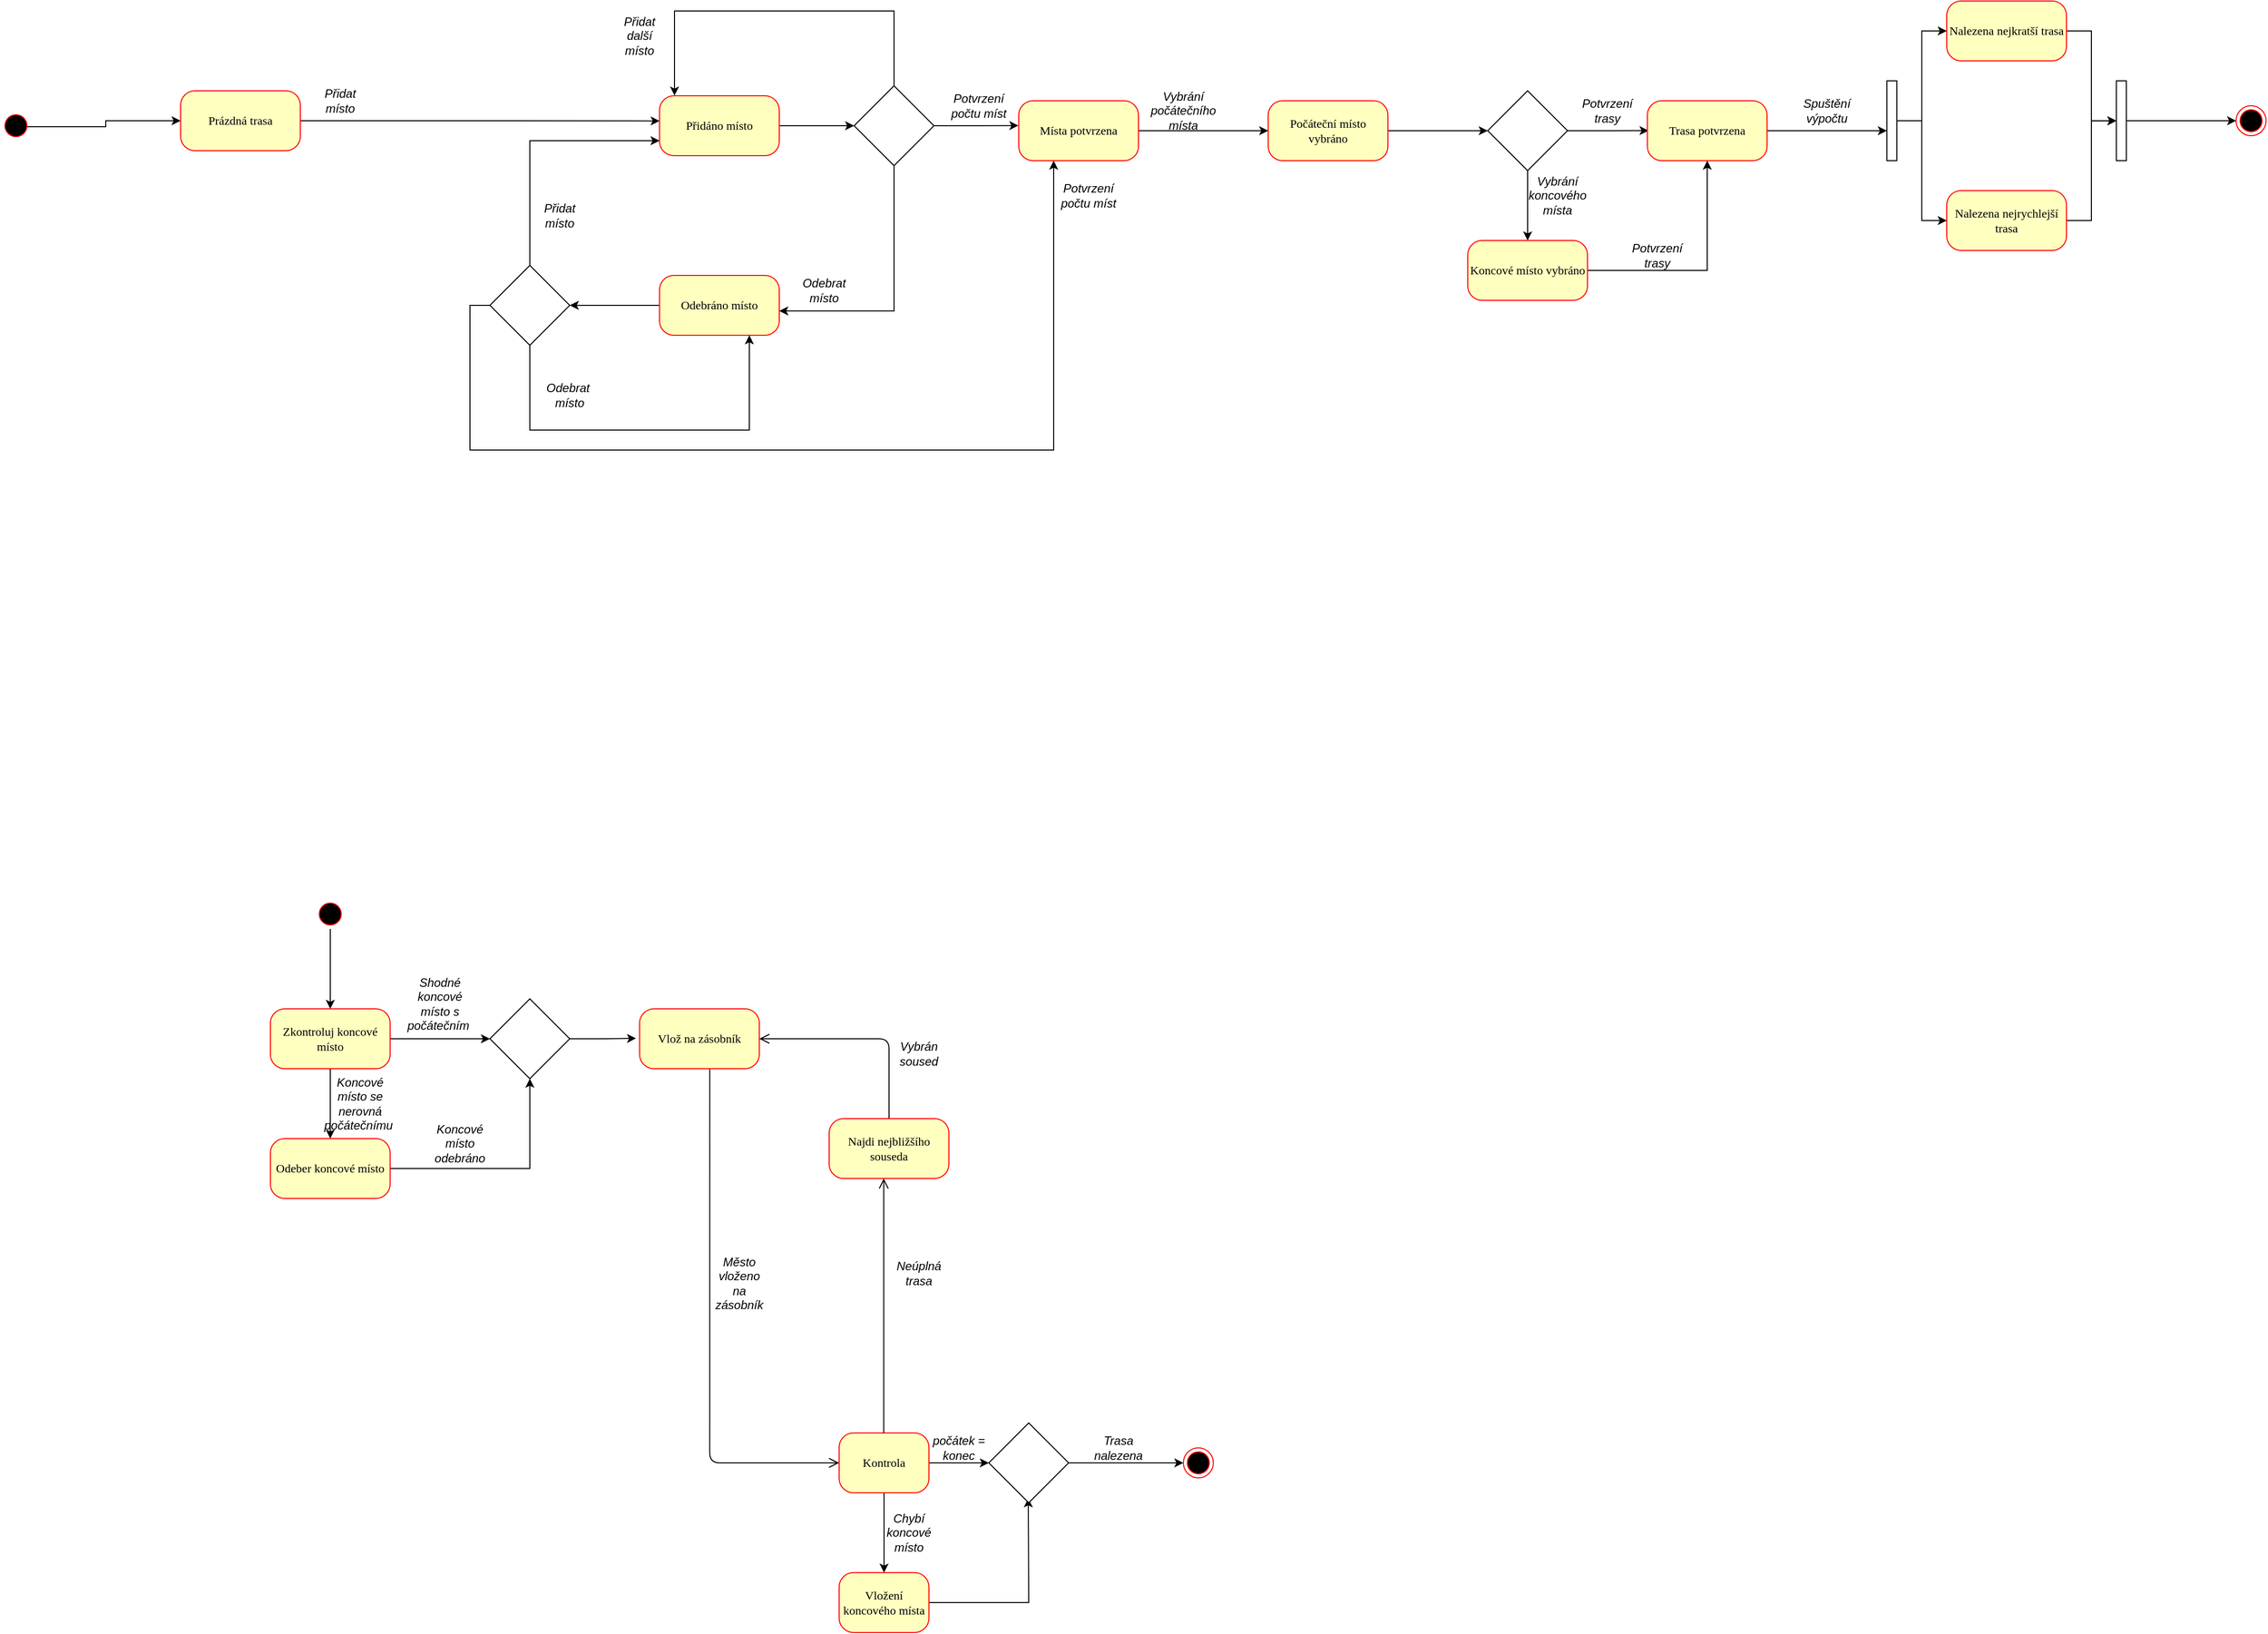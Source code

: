 <mxfile version="20.5.3" type="github">
  <diagram name="Page-1" id="58cdce13-f638-feb5-8d6f-7d28b1aa9fa0">
    <mxGraphModel dx="2302" dy="794" grid="1" gridSize="10" guides="1" tooltips="1" connect="1" arrows="1" fold="1" page="1" pageScale="1" pageWidth="1100" pageHeight="850" background="none" math="0" shadow="0">
      <root>
        <mxCell id="0" />
        <mxCell id="1" parent="0" />
        <mxCell id="BiViNPcqUaIFcpwJiyQU-46" style="edgeStyle=orthogonalEdgeStyle;rounded=0;orthogonalLoop=1;jettySize=auto;html=1;entryX=0;entryY=0.5;entryDx=0;entryDy=0;strokeColor=#000000;exitX=0.533;exitY=0.157;exitDx=0;exitDy=0;exitPerimeter=0;" parent="1" source="382b91b5511bd0f7-1" target="BiViNPcqUaIFcpwJiyQU-37" edge="1">
          <mxGeometry relative="1" as="geometry" />
        </mxCell>
        <mxCell id="382b91b5511bd0f7-1" value="" style="ellipse;html=1;shape=startState;fillColor=#000000;strokeColor=#ff0000;rounded=1;shadow=0;comic=0;labelBackgroundColor=none;fontFamily=Verdana;fontSize=12;fontColor=#000000;align=center;direction=south;" parent="1" vertex="1">
          <mxGeometry x="30" y="260" width="30" height="30" as="geometry" />
        </mxCell>
        <mxCell id="W7RUWRkz4a25AT46Alot-99" style="edgeStyle=orthogonalEdgeStyle;rounded=0;orthogonalLoop=1;jettySize=auto;html=1;entryX=0.001;entryY=0.42;entryDx=0;entryDy=0;entryPerimeter=0;" edge="1" parent="1" source="BiViNPcqUaIFcpwJiyQU-37" target="BiViNPcqUaIFcpwJiyQU-40">
          <mxGeometry relative="1" as="geometry">
            <mxPoint x="520" y="275.0" as="targetPoint" />
            <Array as="points" />
          </mxGeometry>
        </mxCell>
        <mxCell id="BiViNPcqUaIFcpwJiyQU-37" value="Prázdná trasa" style="rounded=1;whiteSpace=wrap;html=1;arcSize=24;fillColor=#ffffc0;strokeColor=#ff0000;shadow=0;comic=0;labelBackgroundColor=none;fontFamily=Verdana;fontSize=12;fontColor=#000000;align=center;" parent="1" vertex="1">
          <mxGeometry x="210" y="240" width="120" height="60" as="geometry" />
        </mxCell>
        <mxCell id="W7RUWRkz4a25AT46Alot-118" style="edgeStyle=orthogonalEdgeStyle;rounded=0;orthogonalLoop=1;jettySize=auto;html=1;entryX=0;entryY=0.5;entryDx=0;entryDy=0;" edge="1" parent="1" source="BiViNPcqUaIFcpwJiyQU-40" target="W7RUWRkz4a25AT46Alot-117">
          <mxGeometry relative="1" as="geometry" />
        </mxCell>
        <mxCell id="BiViNPcqUaIFcpwJiyQU-40" value="Přidáno místo" style="rounded=1;whiteSpace=wrap;html=1;arcSize=24;fillColor=#ffffc0;strokeColor=#ff0000;shadow=0;comic=0;labelBackgroundColor=none;fontFamily=Verdana;fontSize=12;fontColor=#000000;align=center;" parent="1" vertex="1">
          <mxGeometry x="690" y="245" width="120" height="60" as="geometry" />
        </mxCell>
        <mxCell id="W7RUWRkz4a25AT46Alot-1" style="edgeStyle=orthogonalEdgeStyle;rounded=0;orthogonalLoop=1;jettySize=auto;html=1;entryX=0.5;entryY=0;entryDx=0;entryDy=0;strokeColor=#000000;" edge="1" parent="1" source="W7RUWRkz4a25AT46Alot-2" target="W7RUWRkz4a25AT46Alot-24">
          <mxGeometry relative="1" as="geometry" />
        </mxCell>
        <mxCell id="W7RUWRkz4a25AT46Alot-2" value="" style="ellipse;html=1;shape=startState;fillColor=#000000;strokeColor=#ff0000;rounded=1;shadow=0;comic=0;labelBackgroundColor=none;fontFamily=Verdana;fontSize=12;fontColor=#000000;align=center;direction=south;" vertex="1" parent="1">
          <mxGeometry x="345" y="1050" width="30" height="30" as="geometry" />
        </mxCell>
        <mxCell id="W7RUWRkz4a25AT46Alot-3" value="" style="edgeStyle=orthogonalEdgeStyle;rounded=0;orthogonalLoop=1;jettySize=auto;html=1;entryX=0.494;entryY=0.944;entryDx=0;entryDy=0;exitX=1;exitY=0.5;exitDx=0;exitDy=0;entryPerimeter=0;" edge="1" parent="1" source="W7RUWRkz4a25AT46Alot-17">
          <mxGeometry relative="1" as="geometry">
            <mxPoint x="1059.52" y="1650.52" as="targetPoint" />
          </mxGeometry>
        </mxCell>
        <mxCell id="W7RUWRkz4a25AT46Alot-4" value="" style="edgeStyle=orthogonalEdgeStyle;rounded=0;orthogonalLoop=1;jettySize=auto;html=1;" edge="1" parent="1" source="W7RUWRkz4a25AT46Alot-6" target="W7RUWRkz4a25AT46Alot-17">
          <mxGeometry relative="1" as="geometry" />
        </mxCell>
        <mxCell id="W7RUWRkz4a25AT46Alot-5" value="" style="edgeStyle=orthogonalEdgeStyle;rounded=0;orthogonalLoop=1;jettySize=auto;html=1;" edge="1" parent="1" source="W7RUWRkz4a25AT46Alot-6">
          <mxGeometry relative="1" as="geometry">
            <mxPoint x="1020" y="1615" as="targetPoint" />
          </mxGeometry>
        </mxCell>
        <mxCell id="W7RUWRkz4a25AT46Alot-6" value="Kontrola" style="rounded=1;whiteSpace=wrap;html=1;arcSize=24;fillColor=#ffffc0;strokeColor=#ff0000;shadow=0;comic=0;labelBackgroundColor=none;fontFamily=Verdana;fontSize=12;fontColor=#000000;align=center;" vertex="1" parent="1">
          <mxGeometry x="870" y="1585" width="90" height="60" as="geometry" />
        </mxCell>
        <mxCell id="W7RUWRkz4a25AT46Alot-7" value="Vlož na zásobník" style="rounded=1;whiteSpace=wrap;html=1;arcSize=24;fillColor=#ffffc0;strokeColor=#ff0000;shadow=0;comic=0;labelBackgroundColor=none;fontFamily=Verdana;fontSize=12;fontColor=#000000;align=center;" vertex="1" parent="1">
          <mxGeometry x="670" y="1160" width="120" height="60" as="geometry" />
        </mxCell>
        <mxCell id="W7RUWRkz4a25AT46Alot-8" style="edgeStyle=orthogonalEdgeStyle;html=1;labelBackgroundColor=none;endArrow=open;endSize=8;strokeColor=#000000;fontFamily=Verdana;fontSize=12;align=left;exitX=0.5;exitY=0;exitDx=0;exitDy=0;entryX=1;entryY=0.5;entryDx=0;entryDy=0;" edge="1" parent="1" source="W7RUWRkz4a25AT46Alot-14" target="W7RUWRkz4a25AT46Alot-7">
          <mxGeometry relative="1" as="geometry">
            <Array as="points">
              <mxPoint x="920" y="1190" />
            </Array>
            <mxPoint x="860" y="1190" as="targetPoint" />
          </mxGeometry>
        </mxCell>
        <mxCell id="W7RUWRkz4a25AT46Alot-9" style="edgeStyle=orthogonalEdgeStyle;html=1;labelBackgroundColor=none;endArrow=open;endSize=8;strokeColor=#000000;fontFamily=Verdana;fontSize=12;align=left;" edge="1" parent="1">
          <mxGeometry relative="1" as="geometry">
            <mxPoint x="914.7" y="1585" as="sourcePoint" />
            <mxPoint x="914.7" y="1330" as="targetPoint" />
            <Array as="points">
              <mxPoint x="914.7" y="1365" />
            </Array>
          </mxGeometry>
        </mxCell>
        <mxCell id="W7RUWRkz4a25AT46Alot-10" style="edgeStyle=orthogonalEdgeStyle;rounded=0;orthogonalLoop=1;jettySize=auto;html=1;exitX=1;exitY=0.5;exitDx=0;exitDy=0;" edge="1" parent="1" source="W7RUWRkz4a25AT46Alot-18" target="W7RUWRkz4a25AT46Alot-19">
          <mxGeometry relative="1" as="geometry">
            <mxPoint x="1160" y="1615" as="sourcePoint" />
          </mxGeometry>
        </mxCell>
        <mxCell id="W7RUWRkz4a25AT46Alot-11" value="&lt;i&gt;Neúplná trasa&lt;/i&gt;" style="text;html=1;strokeColor=none;fillColor=none;align=center;verticalAlign=middle;whiteSpace=wrap;rounded=0;" vertex="1" parent="1">
          <mxGeometry x="920" y="1410" width="60" height="30" as="geometry" />
        </mxCell>
        <mxCell id="W7RUWRkz4a25AT46Alot-12" style="edgeStyle=orthogonalEdgeStyle;html=1;labelBackgroundColor=none;endArrow=open;endSize=8;strokeColor=#000000;fontFamily=Verdana;fontSize=12;align=left;exitX=0.586;exitY=1.011;exitDx=0;exitDy=0;exitPerimeter=0;entryX=0;entryY=0.5;entryDx=0;entryDy=0;" edge="1" parent="1" source="W7RUWRkz4a25AT46Alot-7" target="W7RUWRkz4a25AT46Alot-6">
          <mxGeometry relative="1" as="geometry">
            <mxPoint x="740" y="1230" as="sourcePoint" />
            <mxPoint x="860" y="1620" as="targetPoint" />
            <Array as="points">
              <mxPoint x="740" y="1615" />
            </Array>
          </mxGeometry>
        </mxCell>
        <mxCell id="W7RUWRkz4a25AT46Alot-13" value="&lt;i&gt;Město vloženo na zásobník&lt;/i&gt;" style="text;html=1;strokeColor=none;fillColor=none;align=center;verticalAlign=middle;whiteSpace=wrap;rounded=0;" vertex="1" parent="1">
          <mxGeometry x="740" y="1420" width="60" height="30" as="geometry" />
        </mxCell>
        <mxCell id="W7RUWRkz4a25AT46Alot-14" value="Najdi nejbližšího souseda" style="rounded=1;whiteSpace=wrap;html=1;arcSize=24;fillColor=#ffffc0;strokeColor=#ff0000;shadow=0;comic=0;labelBackgroundColor=none;fontFamily=Verdana;fontSize=12;fontColor=#000000;align=center;" vertex="1" parent="1">
          <mxGeometry x="860" y="1270" width="120" height="60" as="geometry" />
        </mxCell>
        <mxCell id="W7RUWRkz4a25AT46Alot-15" value="&lt;i&gt;Trasa nalezena&lt;/i&gt;" style="text;html=1;strokeColor=none;fillColor=none;align=center;verticalAlign=middle;whiteSpace=wrap;rounded=0;" vertex="1" parent="1">
          <mxGeometry x="1120" y="1585" width="60" height="30" as="geometry" />
        </mxCell>
        <mxCell id="W7RUWRkz4a25AT46Alot-16" value="&lt;i&gt;Vybrán soused&lt;/i&gt;" style="text;html=1;strokeColor=none;fillColor=none;align=center;verticalAlign=middle;whiteSpace=wrap;rounded=0;" vertex="1" parent="1">
          <mxGeometry x="920" y="1190" width="60" height="30" as="geometry" />
        </mxCell>
        <mxCell id="W7RUWRkz4a25AT46Alot-17" value="Vložení koncového místa" style="rounded=1;whiteSpace=wrap;html=1;arcSize=24;fillColor=#ffffc0;strokeColor=#ff0000;shadow=0;comic=0;labelBackgroundColor=none;fontFamily=Verdana;fontSize=12;fontColor=#000000;align=center;" vertex="1" parent="1">
          <mxGeometry x="870" y="1725" width="90" height="60" as="geometry" />
        </mxCell>
        <mxCell id="W7RUWRkz4a25AT46Alot-18" value="" style="rhombus;whiteSpace=wrap;html=1;" vertex="1" parent="1">
          <mxGeometry x="1020" y="1575" width="80" height="80" as="geometry" />
        </mxCell>
        <mxCell id="W7RUWRkz4a25AT46Alot-19" value="" style="ellipse;html=1;shape=endState;fillColor=#000000;strokeColor=#ff0000;" vertex="1" parent="1">
          <mxGeometry x="1215" y="1600" width="30" height="30" as="geometry" />
        </mxCell>
        <mxCell id="W7RUWRkz4a25AT46Alot-20" value="&lt;i&gt;Chybí koncové místo&lt;/i&gt;" style="text;html=1;strokeColor=none;fillColor=none;align=center;verticalAlign=middle;whiteSpace=wrap;rounded=0;" vertex="1" parent="1">
          <mxGeometry x="910" y="1670" width="60" height="30" as="geometry" />
        </mxCell>
        <mxCell id="W7RUWRkz4a25AT46Alot-21" value="&lt;i&gt;počátek = konec&lt;/i&gt;" style="text;html=1;strokeColor=none;fillColor=none;align=center;verticalAlign=middle;whiteSpace=wrap;rounded=0;" vertex="1" parent="1">
          <mxGeometry x="960" y="1585" width="60" height="30" as="geometry" />
        </mxCell>
        <mxCell id="W7RUWRkz4a25AT46Alot-22" value="" style="edgeStyle=orthogonalEdgeStyle;rounded=0;orthogonalLoop=1;jettySize=auto;html=1;strokeColor=#000000;" edge="1" parent="1" source="W7RUWRkz4a25AT46Alot-24" target="W7RUWRkz4a25AT46Alot-26">
          <mxGeometry relative="1" as="geometry" />
        </mxCell>
        <mxCell id="W7RUWRkz4a25AT46Alot-23" style="edgeStyle=orthogonalEdgeStyle;rounded=0;orthogonalLoop=1;jettySize=auto;html=1;strokeColor=#000000;" edge="1" parent="1" source="W7RUWRkz4a25AT46Alot-24" target="W7RUWRkz4a25AT46Alot-28">
          <mxGeometry relative="1" as="geometry" />
        </mxCell>
        <mxCell id="W7RUWRkz4a25AT46Alot-24" value="Zkontroluj koncové místo" style="rounded=1;whiteSpace=wrap;html=1;arcSize=24;fillColor=#ffffc0;strokeColor=#ff0000;shadow=0;comic=0;labelBackgroundColor=none;fontFamily=Verdana;fontSize=12;fontColor=#000000;align=center;" vertex="1" parent="1">
          <mxGeometry x="300" y="1160" width="120" height="60" as="geometry" />
        </mxCell>
        <mxCell id="W7RUWRkz4a25AT46Alot-25" style="edgeStyle=orthogonalEdgeStyle;rounded=0;orthogonalLoop=1;jettySize=auto;html=1;entryX=0.5;entryY=1;entryDx=0;entryDy=0;strokeColor=#000000;" edge="1" parent="1" source="W7RUWRkz4a25AT46Alot-26" target="W7RUWRkz4a25AT46Alot-28">
          <mxGeometry relative="1" as="geometry" />
        </mxCell>
        <mxCell id="W7RUWRkz4a25AT46Alot-26" value="Odeber koncové místo" style="rounded=1;whiteSpace=wrap;html=1;arcSize=24;fillColor=#ffffc0;strokeColor=#ff0000;shadow=0;comic=0;labelBackgroundColor=none;fontFamily=Verdana;fontSize=12;fontColor=#000000;align=center;" vertex="1" parent="1">
          <mxGeometry x="300" y="1290" width="120" height="60" as="geometry" />
        </mxCell>
        <mxCell id="W7RUWRkz4a25AT46Alot-27" style="edgeStyle=orthogonalEdgeStyle;rounded=0;orthogonalLoop=1;jettySize=auto;html=1;entryX=-0.03;entryY=0.493;entryDx=0;entryDy=0;entryPerimeter=0;strokeColor=#000000;" edge="1" parent="1" source="W7RUWRkz4a25AT46Alot-28" target="W7RUWRkz4a25AT46Alot-7">
          <mxGeometry relative="1" as="geometry" />
        </mxCell>
        <mxCell id="W7RUWRkz4a25AT46Alot-28" value="" style="rhombus;whiteSpace=wrap;html=1;" vertex="1" parent="1">
          <mxGeometry x="520" y="1150" width="80" height="80" as="geometry" />
        </mxCell>
        <mxCell id="W7RUWRkz4a25AT46Alot-29" value="&lt;i&gt;Koncové místo odebráno&lt;/i&gt;" style="text;html=1;strokeColor=none;fillColor=none;align=center;verticalAlign=middle;whiteSpace=wrap;rounded=0;" vertex="1" parent="1">
          <mxGeometry x="460" y="1280" width="60" height="30" as="geometry" />
        </mxCell>
        <mxCell id="W7RUWRkz4a25AT46Alot-30" value="&lt;i&gt;Shodné koncové místo s počátečním&amp;nbsp;&lt;/i&gt;" style="text;html=1;strokeColor=none;fillColor=none;align=center;verticalAlign=middle;whiteSpace=wrap;rounded=0;" vertex="1" parent="1">
          <mxGeometry x="440" y="1140" width="60" height="30" as="geometry" />
        </mxCell>
        <mxCell id="W7RUWRkz4a25AT46Alot-31" value="&lt;i&gt;Koncové místo se nerovná počátečnímu&amp;nbsp;&lt;/i&gt;" style="text;html=1;strokeColor=none;fillColor=none;align=center;verticalAlign=middle;whiteSpace=wrap;rounded=0;" vertex="1" parent="1">
          <mxGeometry x="360" y="1240" width="60" height="30" as="geometry" />
        </mxCell>
        <mxCell id="W7RUWRkz4a25AT46Alot-105" style="edgeStyle=orthogonalEdgeStyle;rounded=0;orthogonalLoop=1;jettySize=auto;html=1;entryX=1;entryY=0.5;entryDx=0;entryDy=0;" edge="1" parent="1" source="W7RUWRkz4a25AT46Alot-33" target="W7RUWRkz4a25AT46Alot-104">
          <mxGeometry relative="1" as="geometry" />
        </mxCell>
        <mxCell id="W7RUWRkz4a25AT46Alot-33" value="Odebráno místo" style="rounded=1;whiteSpace=wrap;html=1;arcSize=24;fillColor=#ffffc0;strokeColor=#ff0000;shadow=0;comic=0;labelBackgroundColor=none;fontFamily=Verdana;fontSize=12;fontColor=#000000;align=center;" vertex="1" parent="1">
          <mxGeometry x="690" y="425" width="120" height="60" as="geometry" />
        </mxCell>
        <mxCell id="W7RUWRkz4a25AT46Alot-51" value="" style="ellipse;html=1;shape=endState;fillColor=#000000;strokeColor=#ff0000;" vertex="1" parent="1">
          <mxGeometry x="2270.04" y="255" width="30" height="30" as="geometry" />
        </mxCell>
        <mxCell id="W7RUWRkz4a25AT46Alot-64" style="edgeStyle=orthogonalEdgeStyle;rounded=0;orthogonalLoop=1;jettySize=auto;html=1;entryX=0.011;entryY=0.501;entryDx=0;entryDy=0;entryPerimeter=0;" edge="1" parent="1" source="W7RUWRkz4a25AT46Alot-54" target="W7RUWRkz4a25AT46Alot-57">
          <mxGeometry relative="1" as="geometry" />
        </mxCell>
        <mxCell id="W7RUWRkz4a25AT46Alot-54" value="Nalezena nejrychlejší trasa" style="rounded=1;whiteSpace=wrap;html=1;arcSize=24;fillColor=#ffffc0;strokeColor=#ff0000;shadow=0;comic=0;labelBackgroundColor=none;fontFamily=Verdana;fontSize=12;fontColor=#000000;align=center;" vertex="1" parent="1">
          <mxGeometry x="1980.04" y="340" width="120" height="60" as="geometry" />
        </mxCell>
        <mxCell id="W7RUWRkz4a25AT46Alot-61" style="edgeStyle=orthogonalEdgeStyle;rounded=0;orthogonalLoop=1;jettySize=auto;html=1;entryX=0;entryY=0.5;entryDx=0;entryDy=0;entryPerimeter=0;" edge="1" parent="1" source="W7RUWRkz4a25AT46Alot-55" target="W7RUWRkz4a25AT46Alot-57">
          <mxGeometry relative="1" as="geometry" />
        </mxCell>
        <mxCell id="W7RUWRkz4a25AT46Alot-55" value="Nalezena nejkratší trasa" style="rounded=1;whiteSpace=wrap;html=1;arcSize=24;fillColor=#ffffc0;strokeColor=#ff0000;shadow=0;comic=0;labelBackgroundColor=none;fontFamily=Verdana;fontSize=12;fontColor=#000000;align=center;" vertex="1" parent="1">
          <mxGeometry x="1980.04" y="150" width="120" height="60" as="geometry" />
        </mxCell>
        <mxCell id="W7RUWRkz4a25AT46Alot-59" style="edgeStyle=orthogonalEdgeStyle;rounded=0;orthogonalLoop=1;jettySize=auto;html=1;entryX=0;entryY=0.5;entryDx=0;entryDy=0;" edge="1" parent="1" source="W7RUWRkz4a25AT46Alot-56" target="W7RUWRkz4a25AT46Alot-55">
          <mxGeometry relative="1" as="geometry">
            <Array as="points">
              <mxPoint x="1955.04" y="270" />
              <mxPoint x="1955.04" y="180" />
            </Array>
          </mxGeometry>
        </mxCell>
        <mxCell id="W7RUWRkz4a25AT46Alot-60" style="edgeStyle=orthogonalEdgeStyle;rounded=0;orthogonalLoop=1;jettySize=auto;html=1;entryX=0;entryY=0.5;entryDx=0;entryDy=0;" edge="1" parent="1" source="W7RUWRkz4a25AT46Alot-56" target="W7RUWRkz4a25AT46Alot-54">
          <mxGeometry relative="1" as="geometry" />
        </mxCell>
        <mxCell id="W7RUWRkz4a25AT46Alot-56" value="" style="html=1;points=[];perimeter=orthogonalPerimeter;" vertex="1" parent="1">
          <mxGeometry x="1920.04" y="230" width="10" height="80" as="geometry" />
        </mxCell>
        <mxCell id="W7RUWRkz4a25AT46Alot-65" style="edgeStyle=orthogonalEdgeStyle;rounded=0;orthogonalLoop=1;jettySize=auto;html=1;entryX=0;entryY=0.5;entryDx=0;entryDy=0;" edge="1" parent="1" source="W7RUWRkz4a25AT46Alot-57" target="W7RUWRkz4a25AT46Alot-51">
          <mxGeometry relative="1" as="geometry" />
        </mxCell>
        <mxCell id="W7RUWRkz4a25AT46Alot-57" value="" style="html=1;points=[];perimeter=orthogonalPerimeter;" vertex="1" parent="1">
          <mxGeometry x="2150.04" y="230" width="10" height="80" as="geometry" />
        </mxCell>
        <mxCell id="W7RUWRkz4a25AT46Alot-73" value="&lt;i&gt;Spuštění výpočtu&lt;/i&gt;" style="text;html=1;strokeColor=none;fillColor=none;align=center;verticalAlign=middle;whiteSpace=wrap;rounded=0;" vertex="1" parent="1">
          <mxGeometry x="1830" y="245" width="60" height="30" as="geometry" />
        </mxCell>
        <mxCell id="W7RUWRkz4a25AT46Alot-89" style="edgeStyle=orthogonalEdgeStyle;rounded=0;orthogonalLoop=1;jettySize=auto;html=1;exitX=1;exitY=0.5;exitDx=0;exitDy=0;" edge="1" parent="1" source="W7RUWRkz4a25AT46Alot-173">
          <mxGeometry relative="1" as="geometry">
            <mxPoint x="1740" y="275.04" as="sourcePoint" />
            <mxPoint x="1920" y="280" as="targetPoint" />
            <Array as="points">
              <mxPoint x="1915" y="280" />
            </Array>
          </mxGeometry>
        </mxCell>
        <mxCell id="W7RUWRkz4a25AT46Alot-169" style="edgeStyle=orthogonalEdgeStyle;rounded=0;orthogonalLoop=1;jettySize=auto;html=1;" edge="1" parent="1" source="W7RUWRkz4a25AT46Alot-92" target="W7RUWRkz4a25AT46Alot-168">
          <mxGeometry relative="1" as="geometry" />
        </mxCell>
        <mxCell id="W7RUWRkz4a25AT46Alot-92" value="Počáteční místo vybráno" style="rounded=1;whiteSpace=wrap;html=1;arcSize=24;fillColor=#ffffc0;strokeColor=#ff0000;shadow=0;comic=0;labelBackgroundColor=none;fontFamily=Verdana;fontSize=12;fontColor=#000000;align=center;" vertex="1" parent="1">
          <mxGeometry x="1300" y="250" width="120" height="60" as="geometry" />
        </mxCell>
        <mxCell id="W7RUWRkz4a25AT46Alot-119" style="edgeStyle=orthogonalEdgeStyle;rounded=0;orthogonalLoop=1;jettySize=auto;html=1;entryX=0;entryY=0.75;entryDx=0;entryDy=0;" edge="1" parent="1" source="W7RUWRkz4a25AT46Alot-104" target="BiViNPcqUaIFcpwJiyQU-40">
          <mxGeometry relative="1" as="geometry">
            <mxPoint x="560" y="315.0" as="targetPoint" />
            <Array as="points">
              <mxPoint x="560" y="290" />
            </Array>
          </mxGeometry>
        </mxCell>
        <mxCell id="W7RUWRkz4a25AT46Alot-151" style="edgeStyle=orthogonalEdgeStyle;rounded=0;orthogonalLoop=1;jettySize=auto;html=1;entryX=0.75;entryY=1;entryDx=0;entryDy=0;" edge="1" parent="1" source="W7RUWRkz4a25AT46Alot-104" target="W7RUWRkz4a25AT46Alot-33">
          <mxGeometry relative="1" as="geometry">
            <mxPoint x="885" y="615" as="targetPoint" />
            <Array as="points">
              <mxPoint x="560" y="580" />
              <mxPoint x="780" y="580" />
            </Array>
          </mxGeometry>
        </mxCell>
        <mxCell id="W7RUWRkz4a25AT46Alot-157" style="edgeStyle=orthogonalEdgeStyle;rounded=0;orthogonalLoop=1;jettySize=auto;html=1;" edge="1" parent="1" source="W7RUWRkz4a25AT46Alot-104">
          <mxGeometry relative="1" as="geometry">
            <mxPoint x="1085" y="310" as="targetPoint" />
            <Array as="points">
              <mxPoint x="500" y="455" />
              <mxPoint x="500" y="600" />
              <mxPoint x="1085" y="600" />
            </Array>
          </mxGeometry>
        </mxCell>
        <mxCell id="W7RUWRkz4a25AT46Alot-104" value="" style="rhombus;whiteSpace=wrap;html=1;" vertex="1" parent="1">
          <mxGeometry x="520" y="415" width="80" height="80" as="geometry" />
        </mxCell>
        <mxCell id="W7RUWRkz4a25AT46Alot-133" style="edgeStyle=orthogonalEdgeStyle;rounded=0;orthogonalLoop=1;jettySize=auto;html=1;entryX=0.125;entryY=-0.004;entryDx=0;entryDy=0;entryPerimeter=0;" edge="1" parent="1" source="W7RUWRkz4a25AT46Alot-117" target="BiViNPcqUaIFcpwJiyQU-40">
          <mxGeometry relative="1" as="geometry">
            <Array as="points">
              <mxPoint x="925" y="160" />
              <mxPoint x="705" y="160" />
            </Array>
          </mxGeometry>
        </mxCell>
        <mxCell id="W7RUWRkz4a25AT46Alot-139" value="" style="edgeStyle=orthogonalEdgeStyle;rounded=0;orthogonalLoop=1;jettySize=auto;html=1;entryX=1;entryY=0.593;entryDx=0;entryDy=0;entryPerimeter=0;" edge="1" parent="1" source="W7RUWRkz4a25AT46Alot-117" target="W7RUWRkz4a25AT46Alot-33">
          <mxGeometry relative="1" as="geometry">
            <mxPoint x="925" y="415" as="targetPoint" />
            <Array as="points">
              <mxPoint x="925" y="461" />
            </Array>
          </mxGeometry>
        </mxCell>
        <mxCell id="W7RUWRkz4a25AT46Alot-154" style="edgeStyle=orthogonalEdgeStyle;rounded=0;orthogonalLoop=1;jettySize=auto;html=1;entryX=-0.003;entryY=0.414;entryDx=0;entryDy=0;entryPerimeter=0;" edge="1" parent="1" source="W7RUWRkz4a25AT46Alot-117" target="W7RUWRkz4a25AT46Alot-160">
          <mxGeometry relative="1" as="geometry">
            <mxPoint x="1045" y="275.0" as="targetPoint" />
          </mxGeometry>
        </mxCell>
        <mxCell id="W7RUWRkz4a25AT46Alot-117" value="" style="rhombus;whiteSpace=wrap;html=1;" vertex="1" parent="1">
          <mxGeometry x="885" y="235" width="80" height="80" as="geometry" />
        </mxCell>
        <mxCell id="W7RUWRkz4a25AT46Alot-126" value="&lt;i&gt;Přidat další místo&lt;/i&gt;" style="text;html=1;strokeColor=none;fillColor=none;align=center;verticalAlign=middle;whiteSpace=wrap;rounded=0;" vertex="1" parent="1">
          <mxGeometry x="640" y="170" width="60" height="30" as="geometry" />
        </mxCell>
        <mxCell id="W7RUWRkz4a25AT46Alot-127" value="&lt;i&gt;Přidat místo&lt;/i&gt;" style="text;html=1;strokeColor=none;fillColor=none;align=center;verticalAlign=middle;whiteSpace=wrap;rounded=0;" vertex="1" parent="1">
          <mxGeometry x="340" y="235" width="60" height="30" as="geometry" />
        </mxCell>
        <mxCell id="W7RUWRkz4a25AT46Alot-142" value="&lt;i&gt;Odebrat&amp;nbsp; místo&lt;/i&gt;" style="text;html=1;strokeColor=none;fillColor=none;align=center;verticalAlign=middle;whiteSpace=wrap;rounded=0;" vertex="1" parent="1">
          <mxGeometry x="570" y="530" width="60" height="30" as="geometry" />
        </mxCell>
        <mxCell id="W7RUWRkz4a25AT46Alot-143" value="&lt;i&gt;Přidat místo&lt;/i&gt;" style="text;html=1;strokeColor=none;fillColor=none;align=center;verticalAlign=middle;whiteSpace=wrap;rounded=0;" vertex="1" parent="1">
          <mxGeometry x="560" y="350" width="60" height="30" as="geometry" />
        </mxCell>
        <mxCell id="W7RUWRkz4a25AT46Alot-153" value="&lt;i&gt;Odebrat místo&lt;/i&gt;" style="text;html=1;strokeColor=none;fillColor=none;align=center;verticalAlign=middle;whiteSpace=wrap;rounded=0;" vertex="1" parent="1">
          <mxGeometry x="825" y="425" width="60" height="30" as="geometry" />
        </mxCell>
        <mxCell id="W7RUWRkz4a25AT46Alot-156" value="&lt;i&gt;Potvrzení počtu míst&lt;/i&gt;" style="text;html=1;strokeColor=none;fillColor=none;align=center;verticalAlign=middle;whiteSpace=wrap;rounded=0;" vertex="1" parent="1">
          <mxGeometry x="980" y="240" width="60" height="30" as="geometry" />
        </mxCell>
        <mxCell id="W7RUWRkz4a25AT46Alot-166" style="edgeStyle=orthogonalEdgeStyle;rounded=0;orthogonalLoop=1;jettySize=auto;html=1;entryX=0;entryY=0.5;entryDx=0;entryDy=0;" edge="1" parent="1" source="W7RUWRkz4a25AT46Alot-160" target="W7RUWRkz4a25AT46Alot-92">
          <mxGeometry relative="1" as="geometry" />
        </mxCell>
        <mxCell id="W7RUWRkz4a25AT46Alot-160" value="Místa potvrzena" style="rounded=1;whiteSpace=wrap;html=1;arcSize=24;fillColor=#ffffc0;strokeColor=#ff0000;shadow=0;comic=0;labelBackgroundColor=none;fontFamily=Verdana;fontSize=12;fontColor=#000000;align=center;" vertex="1" parent="1">
          <mxGeometry x="1050" y="250" width="120" height="60" as="geometry" />
        </mxCell>
        <mxCell id="W7RUWRkz4a25AT46Alot-164" value="&lt;i&gt;Potvrzení počtu míst&lt;/i&gt;" style="text;html=1;strokeColor=none;fillColor=none;align=center;verticalAlign=middle;whiteSpace=wrap;rounded=0;" vertex="1" parent="1">
          <mxGeometry x="1090" y="330" width="60" height="30" as="geometry" />
        </mxCell>
        <mxCell id="W7RUWRkz4a25AT46Alot-177" style="edgeStyle=orthogonalEdgeStyle;rounded=0;orthogonalLoop=1;jettySize=auto;html=1;entryX=0.5;entryY=1;entryDx=0;entryDy=0;" edge="1" parent="1" source="W7RUWRkz4a25AT46Alot-167" target="W7RUWRkz4a25AT46Alot-173">
          <mxGeometry relative="1" as="geometry" />
        </mxCell>
        <mxCell id="W7RUWRkz4a25AT46Alot-167" value="Koncové místo vybráno" style="rounded=1;whiteSpace=wrap;html=1;arcSize=24;fillColor=#ffffc0;strokeColor=#ff0000;shadow=0;comic=0;labelBackgroundColor=none;fontFamily=Verdana;fontSize=12;fontColor=#000000;align=center;" vertex="1" parent="1">
          <mxGeometry x="1500" y="390" width="120" height="60" as="geometry" />
        </mxCell>
        <mxCell id="W7RUWRkz4a25AT46Alot-170" style="edgeStyle=orthogonalEdgeStyle;rounded=0;orthogonalLoop=1;jettySize=auto;html=1;exitX=0.5;exitY=1;exitDx=0;exitDy=0;entryX=0.5;entryY=0;entryDx=0;entryDy=0;" edge="1" parent="1" source="W7RUWRkz4a25AT46Alot-168" target="W7RUWRkz4a25AT46Alot-167">
          <mxGeometry relative="1" as="geometry" />
        </mxCell>
        <mxCell id="W7RUWRkz4a25AT46Alot-175" style="edgeStyle=orthogonalEdgeStyle;rounded=0;orthogonalLoop=1;jettySize=auto;html=1;entryX=0.01;entryY=0.498;entryDx=0;entryDy=0;entryPerimeter=0;" edge="1" parent="1" source="W7RUWRkz4a25AT46Alot-168" target="W7RUWRkz4a25AT46Alot-173">
          <mxGeometry relative="1" as="geometry">
            <mxPoint x="1660" y="280" as="targetPoint" />
          </mxGeometry>
        </mxCell>
        <mxCell id="W7RUWRkz4a25AT46Alot-168" value="" style="rhombus;whiteSpace=wrap;html=1;" vertex="1" parent="1">
          <mxGeometry x="1520" y="240" width="80" height="80" as="geometry" />
        </mxCell>
        <mxCell id="W7RUWRkz4a25AT46Alot-173" value="Trasa potvrzena" style="rounded=1;whiteSpace=wrap;html=1;arcSize=24;fillColor=#ffffc0;strokeColor=#ff0000;shadow=0;comic=0;labelBackgroundColor=none;fontFamily=Verdana;fontSize=12;fontColor=#000000;align=center;" vertex="1" parent="1">
          <mxGeometry x="1680" y="250" width="120" height="60" as="geometry" />
        </mxCell>
        <mxCell id="W7RUWRkz4a25AT46Alot-178" value="&lt;i&gt;Vybrání koncového místa&lt;/i&gt;" style="text;html=1;strokeColor=none;fillColor=none;align=center;verticalAlign=middle;whiteSpace=wrap;rounded=0;" vertex="1" parent="1">
          <mxGeometry x="1560" y="330" width="60" height="30" as="geometry" />
        </mxCell>
        <mxCell id="W7RUWRkz4a25AT46Alot-179" value="&lt;i&gt;Potvrzení trasy&lt;/i&gt;" style="text;html=1;strokeColor=none;fillColor=none;align=center;verticalAlign=middle;whiteSpace=wrap;rounded=0;" vertex="1" parent="1">
          <mxGeometry x="1610" y="245" width="60" height="30" as="geometry" />
        </mxCell>
        <mxCell id="W7RUWRkz4a25AT46Alot-180" value="&lt;i&gt;Potvrzení trasy&lt;/i&gt;" style="text;html=1;strokeColor=none;fillColor=none;align=center;verticalAlign=middle;whiteSpace=wrap;rounded=0;" vertex="1" parent="1">
          <mxGeometry x="1660" y="390" width="60" height="30" as="geometry" />
        </mxCell>
        <mxCell id="W7RUWRkz4a25AT46Alot-181" value="&lt;i&gt;Vybrání počátečního místa&lt;/i&gt;" style="text;html=1;strokeColor=none;fillColor=none;align=center;verticalAlign=middle;whiteSpace=wrap;rounded=0;" vertex="1" parent="1">
          <mxGeometry x="1185" y="245" width="60" height="30" as="geometry" />
        </mxCell>
      </root>
    </mxGraphModel>
  </diagram>
</mxfile>
